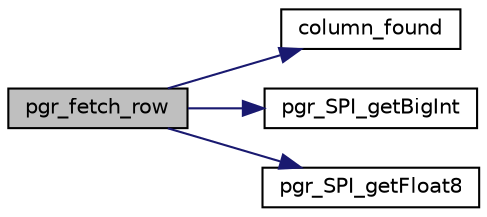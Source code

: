 digraph "pgr_fetch_row"
{
  edge [fontname="Helvetica",fontsize="10",labelfontname="Helvetica",labelfontsize="10"];
  node [fontname="Helvetica",fontsize="10",shape=record];
  rankdir="LR";
  Node1 [label="pgr_fetch_row",height=0.2,width=0.4,color="black", fillcolor="grey75", style="filled", fontcolor="black"];
  Node1 -> Node2 [color="midnightblue",fontsize="10",style="solid",fontname="Helvetica"];
  Node2 [label="column_found",height=0.2,width=0.4,color="black", fillcolor="white", style="filled",URL="$get__check__data_8c.html#a242b8e2225de6f8c47cf3133c440588e",tooltip="Function will check whether the colNumber represent any specific column or NULL (SPI_ERROR_NOATTRIBUT..."];
  Node1 -> Node3 [color="midnightblue",fontsize="10",style="solid",fontname="Helvetica"];
  Node3 [label="pgr_SPI_getBigInt",height=0.2,width=0.4,color="black", fillcolor="white", style="filled",URL="$get__check__data_8c.html#ab4e654806d1a43314c3e7fa692705448",tooltip="Function returns the value of specified column in integer type. "];
  Node1 -> Node4 [color="midnightblue",fontsize="10",style="solid",fontname="Helvetica"];
  Node4 [label="pgr_SPI_getFloat8",height=0.2,width=0.4,color="black", fillcolor="white", style="filled",URL="$get__check__data_8c.html#a6d8da632b86bd8f4e0f84f2a4219c887",tooltip="Function returns the value of specified column in double type. "];
}
